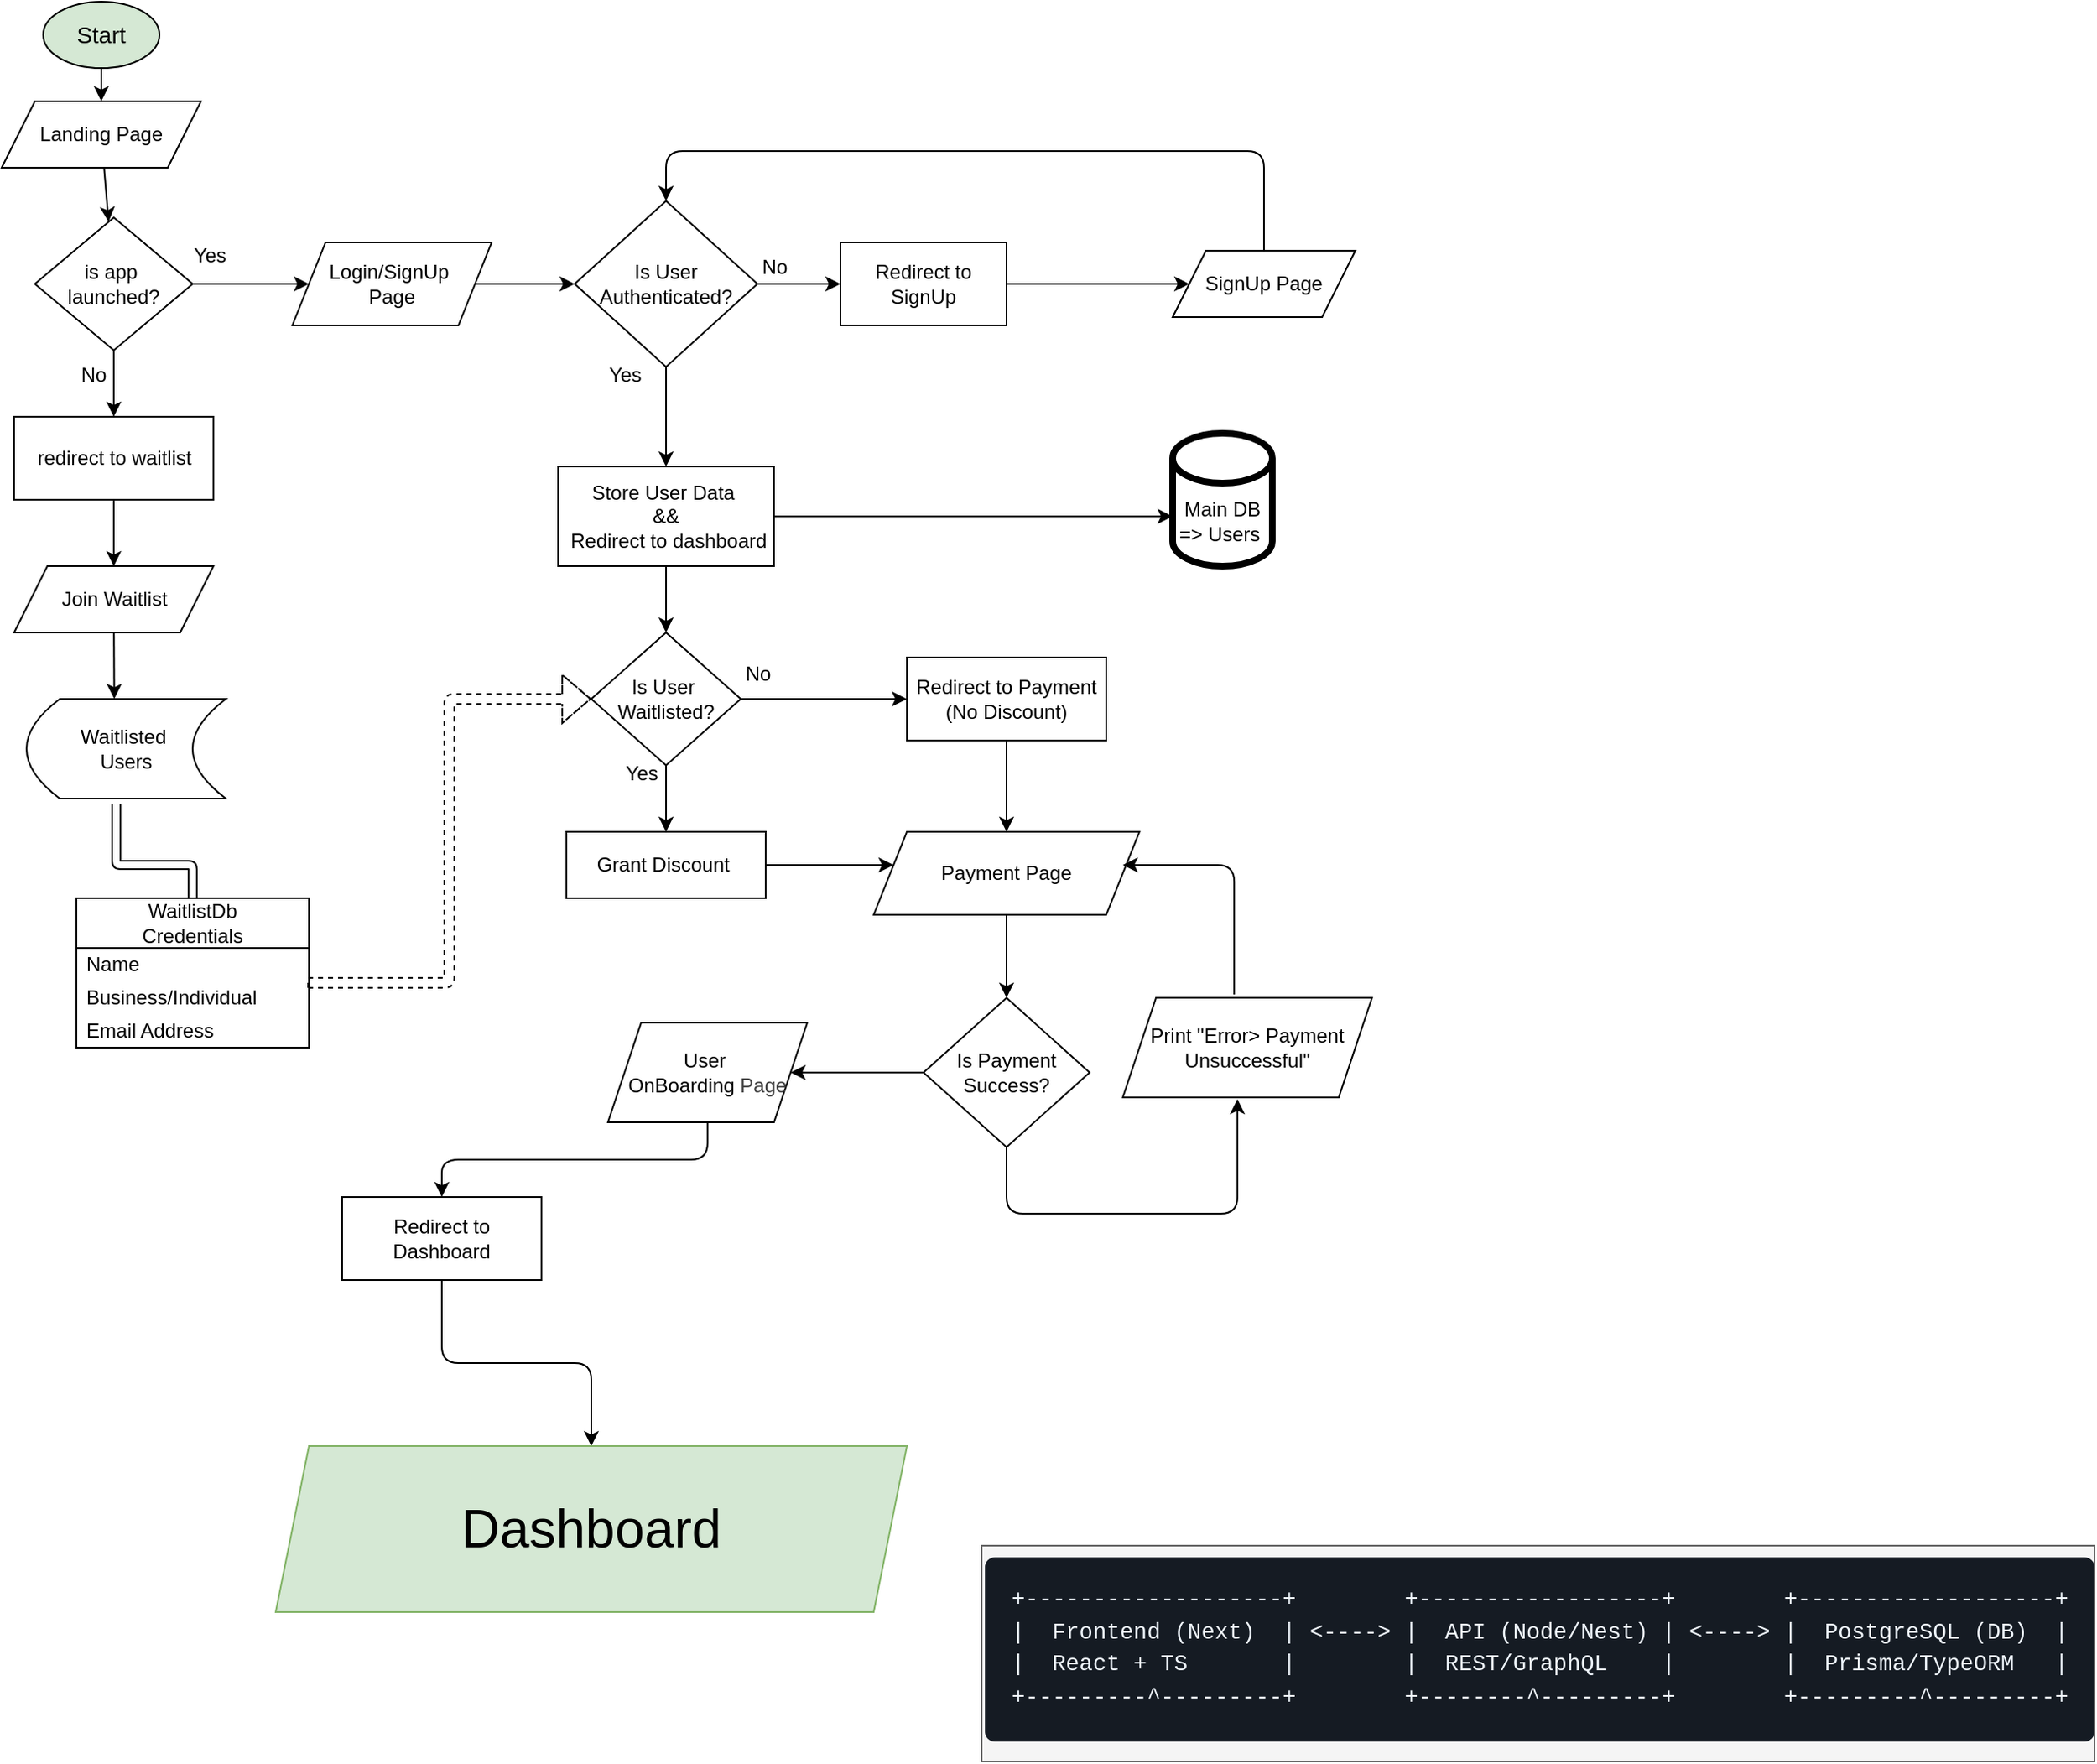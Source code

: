 <mxfile>
    <diagram id="OXz5BfU5yWl0Ero46KYN" name="Page-1">
        <mxGraphModel dx="662" dy="388" grid="1" gridSize="10" guides="1" tooltips="1" connect="1" arrows="1" fold="1" page="1" pageScale="1" pageWidth="850" pageHeight="1100" math="0" shadow="0">
            <root>
                <mxCell id="0"/>
                <mxCell id="1" parent="0"/>
                <mxCell id="8" value="" style="edgeStyle=none;html=1;" parent="1" source="2" target="7" edge="1">
                    <mxGeometry relative="1" as="geometry"/>
                </mxCell>
                <mxCell id="2" value="&lt;font style=&quot;font-size: 14px;&quot;&gt;Start&lt;/font&gt;" style="ellipse;whiteSpace=wrap;html=1;fillColor=#d5e8d4;strokeColor=light-dark(#000000,#446E2C);" parent="1" vertex="1">
                    <mxGeometry x="40" y="20" width="70" height="40" as="geometry"/>
                </mxCell>
                <mxCell id="10" value="" style="edgeStyle=none;html=1;" parent="1" source="7" target="9" edge="1">
                    <mxGeometry relative="1" as="geometry"/>
                </mxCell>
                <mxCell id="7" value="Landing Page" style="shape=parallelogram;perimeter=parallelogramPerimeter;whiteSpace=wrap;html=1;fixedSize=1;" parent="1" vertex="1">
                    <mxGeometry x="15" y="80" width="120" height="40" as="geometry"/>
                </mxCell>
                <mxCell id="14" value="" style="edgeStyle=none;html=1;" parent="1" source="9" target="13" edge="1">
                    <mxGeometry relative="1" as="geometry"/>
                </mxCell>
                <mxCell id="17" value="" style="edgeStyle=none;html=1;" parent="1" source="9" target="16" edge="1">
                    <mxGeometry relative="1" as="geometry"/>
                </mxCell>
                <mxCell id="9" value="is app&amp;nbsp;&lt;div&gt;launched?&lt;/div&gt;" style="rhombus;whiteSpace=wrap;html=1;" parent="1" vertex="1">
                    <mxGeometry x="35" y="150" width="95" height="80" as="geometry"/>
                </mxCell>
                <mxCell id="32" value="" style="edgeStyle=elbowEdgeStyle;elbow=vertical;html=1;" parent="1" source="13" target="31" edge="1">
                    <mxGeometry relative="1" as="geometry"/>
                </mxCell>
                <mxCell id="13" value="Login/SignUp&amp;nbsp;&lt;div&gt;Page&lt;/div&gt;" style="shape=parallelogram;perimeter=parallelogramPerimeter;whiteSpace=wrap;html=1;fixedSize=1;" parent="1" vertex="1">
                    <mxGeometry x="190" y="165" width="120" height="50" as="geometry"/>
                </mxCell>
                <mxCell id="15" value="Yes" style="text;html=1;align=center;verticalAlign=middle;resizable=0;points=[];autosize=1;strokeColor=none;fillColor=none;" parent="1" vertex="1">
                    <mxGeometry x="120" y="158" width="40" height="30" as="geometry"/>
                </mxCell>
                <mxCell id="20" value="" style="edgeStyle=none;html=1;" parent="1" source="16" target="19" edge="1">
                    <mxGeometry relative="1" as="geometry"/>
                </mxCell>
                <mxCell id="16" value="redirect to waitlist" style="whiteSpace=wrap;html=1;" parent="1" vertex="1">
                    <mxGeometry x="22.5" y="270" width="120" height="50" as="geometry"/>
                </mxCell>
                <mxCell id="18" value="No" style="text;html=1;align=center;verticalAlign=middle;resizable=0;points=[];autosize=1;strokeColor=none;fillColor=none;" parent="1" vertex="1">
                    <mxGeometry x="50" y="230" width="40" height="30" as="geometry"/>
                </mxCell>
                <mxCell id="22" value="" style="edgeStyle=none;html=1;" parent="1" source="19" edge="1">
                    <mxGeometry relative="1" as="geometry">
                        <mxPoint x="82.8" y="440" as="targetPoint"/>
                    </mxGeometry>
                </mxCell>
                <mxCell id="19" value="Join Waitlist" style="shape=parallelogram;perimeter=parallelogramPerimeter;whiteSpace=wrap;html=1;fixedSize=1;" parent="1" vertex="1">
                    <mxGeometry x="22.5" y="360" width="120" height="40" as="geometry"/>
                </mxCell>
                <mxCell id="28" style="edgeStyle=elbowEdgeStyle;shape=link;elbow=vertical;html=1;width=5;entryX=0.5;entryY=0;entryDx=0;entryDy=0;exitX=0.45;exitY=1.05;exitDx=0;exitDy=0;exitPerimeter=0;" parent="1" source="67" target="23" edge="1">
                    <mxGeometry relative="1" as="geometry">
                        <mxPoint x="83" y="550" as="targetPoint"/>
                        <mxPoint x="83" y="520" as="sourcePoint"/>
                        <Array as="points">
                            <mxPoint x="60" y="540"/>
                        </Array>
                    </mxGeometry>
                </mxCell>
                <mxCell id="23" value="WaitlistDb&lt;div&gt;Credentials&lt;/div&gt;" style="swimlane;fontStyle=0;childLayout=stackLayout;horizontal=1;startSize=30;horizontalStack=0;resizeParent=1;resizeParentMax=0;resizeLast=0;collapsible=1;marginBottom=0;whiteSpace=wrap;html=1;" parent="1" vertex="1">
                    <mxGeometry x="60" y="560" width="140" height="90" as="geometry"/>
                </mxCell>
                <mxCell id="24" value="Name" style="text;strokeColor=none;fillColor=none;align=left;verticalAlign=middle;spacingLeft=4;spacingRight=4;overflow=hidden;points=[[0,0.5],[1,0.5]];portConstraint=eastwest;rotatable=0;whiteSpace=wrap;html=1;" parent="23" vertex="1">
                    <mxGeometry y="30" width="140" height="20" as="geometry"/>
                </mxCell>
                <mxCell id="25" value="Business/Individual" style="text;strokeColor=none;fillColor=none;align=left;verticalAlign=middle;spacingLeft=4;spacingRight=4;overflow=hidden;points=[[0,0.5],[1,0.5]];portConstraint=eastwest;rotatable=0;whiteSpace=wrap;html=1;" parent="23" vertex="1">
                    <mxGeometry y="50" width="140" height="20" as="geometry"/>
                </mxCell>
                <mxCell id="26" value="Email Address" style="text;strokeColor=none;fillColor=none;align=left;verticalAlign=middle;spacingLeft=4;spacingRight=4;overflow=hidden;points=[[0,0.5],[1,0.5]];portConstraint=eastwest;rotatable=0;whiteSpace=wrap;html=1;" parent="23" vertex="1">
                    <mxGeometry y="70" width="140" height="20" as="geometry"/>
                </mxCell>
                <mxCell id="37" value="" style="edgeStyle=elbowEdgeStyle;elbow=vertical;html=1;" parent="1" source="31" target="36" edge="1">
                    <mxGeometry relative="1" as="geometry"/>
                </mxCell>
                <mxCell id="52" value="" style="edgeStyle=elbowEdgeStyle;elbow=vertical;html=1;" parent="1" source="31" target="51" edge="1">
                    <mxGeometry relative="1" as="geometry"/>
                </mxCell>
                <mxCell id="31" value="Is User Authenticated?" style="rhombus;whiteSpace=wrap;html=1;" parent="1" vertex="1">
                    <mxGeometry x="360" y="140" width="110" height="100" as="geometry"/>
                </mxCell>
                <mxCell id="40" value="" style="edgeStyle=elbowEdgeStyle;elbow=vertical;html=1;" parent="1" source="33" target="39" edge="1">
                    <mxGeometry relative="1" as="geometry"/>
                </mxCell>
                <mxCell id="42" value="" style="edgeStyle=elbowEdgeStyle;elbow=vertical;html=1;" parent="1" source="33" target="41" edge="1">
                    <mxGeometry relative="1" as="geometry"/>
                </mxCell>
                <mxCell id="33" value="Is User&amp;nbsp;&lt;div&gt;Waitlisted?&lt;/div&gt;" style="rhombus;whiteSpace=wrap;html=1;" parent="1" vertex="1">
                    <mxGeometry x="370" y="400" width="90" height="80" as="geometry"/>
                </mxCell>
                <mxCell id="35" value="Yes" style="text;html=1;align=center;verticalAlign=middle;resizable=0;points=[];autosize=1;strokeColor=none;fillColor=none;" parent="1" vertex="1">
                    <mxGeometry x="370" y="230" width="40" height="30" as="geometry"/>
                </mxCell>
                <mxCell id="44" value="" style="edgeStyle=elbowEdgeStyle;elbow=vertical;html=1;" parent="1" source="36" target="43" edge="1">
                    <mxGeometry relative="1" as="geometry"/>
                </mxCell>
                <mxCell id="36" value="Redirect to SignUp" style="whiteSpace=wrap;html=1;" parent="1" vertex="1">
                    <mxGeometry x="520" y="165" width="100" height="50" as="geometry"/>
                </mxCell>
                <mxCell id="38" value="No" style="text;html=1;align=center;verticalAlign=middle;resizable=0;points=[];autosize=1;strokeColor=none;fillColor=none;" parent="1" vertex="1">
                    <mxGeometry x="460" y="165" width="40" height="30" as="geometry"/>
                </mxCell>
                <mxCell id="65" value="" style="edgeStyle=elbowEdgeStyle;elbow=vertical;html=1;" parent="1" source="39" target="62" edge="1">
                    <mxGeometry relative="1" as="geometry"/>
                </mxCell>
                <mxCell id="39" value="Grant Discount&amp;nbsp;" style="whiteSpace=wrap;html=1;" parent="1" vertex="1">
                    <mxGeometry x="355" y="520" width="120" height="40" as="geometry"/>
                </mxCell>
                <mxCell id="66" value="" style="edgeStyle=elbowEdgeStyle;elbow=vertical;html=1;" parent="1" source="41" target="62" edge="1">
                    <mxGeometry relative="1" as="geometry"/>
                </mxCell>
                <mxCell id="41" value="Redirect to Payment&lt;div&gt;(No Discount)&lt;/div&gt;" style="whiteSpace=wrap;html=1;" parent="1" vertex="1">
                    <mxGeometry x="560" y="415" width="120" height="50" as="geometry"/>
                </mxCell>
                <mxCell id="47" style="edgeStyle=elbowEdgeStyle;elbow=vertical;html=1;entryX=0.5;entryY=0;entryDx=0;entryDy=0;" parent="1" source="43" target="31" edge="1">
                    <mxGeometry relative="1" as="geometry">
                        <Array as="points">
                            <mxPoint x="590" y="110"/>
                        </Array>
                    </mxGeometry>
                </mxCell>
                <mxCell id="43" value="SignUp Page" style="shape=parallelogram;perimeter=parallelogramPerimeter;whiteSpace=wrap;html=1;fixedSize=1;" parent="1" vertex="1">
                    <mxGeometry x="720" y="170" width="110" height="40" as="geometry"/>
                </mxCell>
                <mxCell id="49" value="Main DB =&amp;gt; Users&amp;nbsp;" style="shape=cylinder3;whiteSpace=wrap;html=1;boundedLbl=1;backgroundOutline=1;size=15;strokeWidth=4;" parent="1" vertex="1">
                    <mxGeometry x="720" y="280" width="60" height="80" as="geometry"/>
                </mxCell>
                <mxCell id="53" value="" style="edgeStyle=elbowEdgeStyle;elbow=vertical;html=1;" parent="1" source="51" target="49" edge="1">
                    <mxGeometry relative="1" as="geometry"/>
                </mxCell>
                <mxCell id="54" value="" style="edgeStyle=elbowEdgeStyle;elbow=vertical;html=1;" parent="1" source="51" target="33" edge="1">
                    <mxGeometry relative="1" as="geometry"/>
                </mxCell>
                <mxCell id="51" value="Store User Data&amp;nbsp;&lt;div&gt;&amp;amp;&amp;amp;&lt;/div&gt;&lt;div&gt;&amp;nbsp;Redirect to dashboard&lt;/div&gt;" style="rounded=0;whiteSpace=wrap;html=1;" parent="1" vertex="1">
                    <mxGeometry x="350" y="300" width="130" height="60" as="geometry"/>
                </mxCell>
                <mxCell id="55" style="edgeStyle=elbowEdgeStyle;shape=flexArrow;html=1;entryX=0;entryY=0.5;entryDx=0;entryDy=0;exitX=0.993;exitY=0.05;exitDx=0;exitDy=0;exitPerimeter=0;endWidth=22;endSize=5.33;dashed=1;sourcePerimeterSpacing=10;width=6;" parent="1" source="25" target="33" edge="1">
                    <mxGeometry relative="1" as="geometry">
                        <mxPoint x="210" y="610" as="sourcePoint"/>
                    </mxGeometry>
                </mxCell>
                <mxCell id="60" value="No" style="text;html=1;align=center;verticalAlign=middle;resizable=0;points=[];autosize=1;strokeColor=none;fillColor=none;" parent="1" vertex="1">
                    <mxGeometry x="450" y="410" width="40" height="30" as="geometry"/>
                </mxCell>
                <mxCell id="61" value="Yes" style="text;html=1;align=center;verticalAlign=middle;resizable=0;points=[];autosize=1;strokeColor=none;fillColor=none;" parent="1" vertex="1">
                    <mxGeometry x="380" y="470" width="40" height="30" as="geometry"/>
                </mxCell>
                <mxCell id="69" value="" style="edgeStyle=elbowEdgeStyle;elbow=vertical;html=1;" parent="1" source="62" target="68" edge="1">
                    <mxGeometry relative="1" as="geometry"/>
                </mxCell>
                <mxCell id="62" value="Payment Page" style="shape=parallelogram;perimeter=parallelogramPerimeter;whiteSpace=wrap;html=1;fixedSize=1;" parent="1" vertex="1">
                    <mxGeometry x="540" y="520" width="160" height="50" as="geometry"/>
                </mxCell>
                <mxCell id="67" value="Waitlisted&amp;nbsp;&lt;div&gt;Users&lt;/div&gt;" style="shape=dataStorage;whiteSpace=wrap;html=1;fixedSize=1;" parent="1" vertex="1">
                    <mxGeometry x="30" y="440" width="120" height="60" as="geometry"/>
                </mxCell>
                <mxCell id="71" value="" style="edgeStyle=elbowEdgeStyle;elbow=vertical;html=1;" parent="1" source="68" target="70" edge="1">
                    <mxGeometry relative="1" as="geometry"/>
                </mxCell>
                <mxCell id="72" style="edgeStyle=elbowEdgeStyle;elbow=vertical;html=1;exitX=0.5;exitY=1;exitDx=0;exitDy=0;entryX=0.46;entryY=1.017;entryDx=0;entryDy=0;entryPerimeter=0;" parent="1" source="68" target="73" edge="1">
                    <mxGeometry relative="1" as="geometry">
                        <mxPoint x="760" y="700" as="targetPoint"/>
                        <mxPoint x="530" y="710" as="sourcePoint"/>
                        <Array as="points">
                            <mxPoint x="760" y="750"/>
                        </Array>
                    </mxGeometry>
                </mxCell>
                <mxCell id="68" value="Is Payment Success?" style="rhombus;whiteSpace=wrap;html=1;" parent="1" vertex="1">
                    <mxGeometry x="570" y="620" width="100" height="90" as="geometry"/>
                </mxCell>
                <mxCell id="76" value="" style="edgeStyle=elbowEdgeStyle;elbow=vertical;html=1;" parent="1" source="70" target="75" edge="1">
                    <mxGeometry relative="1" as="geometry"/>
                </mxCell>
                <mxCell id="70" value="User&amp;nbsp;&lt;div&gt;OnBoarding&lt;span style=&quot;color: rgb(63, 63, 63); background-color: transparent;&quot;&gt;&amp;nbsp;Page&lt;/span&gt;&lt;/div&gt;" style="shape=parallelogram;perimeter=parallelogramPerimeter;whiteSpace=wrap;html=1;fixedSize=1;" parent="1" vertex="1">
                    <mxGeometry x="380" y="635" width="120" height="60" as="geometry"/>
                </mxCell>
                <mxCell id="74" style="edgeStyle=elbowEdgeStyle;elbow=vertical;html=1;exitX=0.447;exitY=-0.033;exitDx=0;exitDy=0;exitPerimeter=0;" parent="1" source="73" edge="1">
                    <mxGeometry relative="1" as="geometry">
                        <mxPoint x="757" y="610" as="sourcePoint"/>
                        <mxPoint x="690" y="540" as="targetPoint"/>
                        <Array as="points">
                            <mxPoint x="772" y="540"/>
                        </Array>
                    </mxGeometry>
                </mxCell>
                <mxCell id="73" value="Print &quot;Error&amp;gt; Payment Unsuccessful&quot;" style="shape=parallelogram;perimeter=parallelogramPerimeter;whiteSpace=wrap;html=1;fixedSize=1;" parent="1" vertex="1">
                    <mxGeometry x="690" y="620" width="150" height="60" as="geometry"/>
                </mxCell>
                <mxCell id="78" value="" style="edgeStyle=elbowEdgeStyle;elbow=vertical;html=1;" parent="1" source="75" target="77" edge="1">
                    <mxGeometry relative="1" as="geometry"/>
                </mxCell>
                <mxCell id="75" value="Redirect to Dashboard" style="whiteSpace=wrap;html=1;" parent="1" vertex="1">
                    <mxGeometry x="220" y="740" width="120" height="50" as="geometry"/>
                </mxCell>
                <mxCell id="77" value="&lt;font style=&quot;font-size: 32px;&quot;&gt;Dashboard&lt;/font&gt;" style="shape=parallelogram;perimeter=parallelogramPerimeter;whiteSpace=wrap;html=1;fixedSize=1;fillColor=#d5e8d4;strokeColor=#82b366;" parent="1" vertex="1">
                    <mxGeometry x="180" y="890" width="380" height="100" as="geometry"/>
                </mxCell>
                <mxCell id="79" value="&lt;pre class=&quot;notranslate&quot; style=&quot;box-sizing: border-box; font-family: &amp;quot;Monaspace Neon&amp;quot;, ui-monospace, SFMono-Regular, &amp;quot;SF Mono&amp;quot;, Menlo, Consolas, &amp;quot;Liberation Mono&amp;quot;, monospace; font-size: 13.6px; margin-top: 0px; margin-bottom: 0px; tab-size: 4; overflow-wrap: normal; padding: 16px; overflow: auto; line-height: 1.45; color: rgb(240, 246, 252); background-color: rgb(21, 27, 35); border-radius: 6px; font-style: normal; font-variant-ligatures: normal; font-variant-caps: normal; font-weight: 400; letter-spacing: normal; orphans: 2; text-align: start; text-indent: 0px; text-transform: none; widows: 2; word-spacing: 0px; -webkit-text-stroke-width: 0px; text-decoration-thickness: initial; text-decoration-style: initial; text-decoration-color: initial;&quot;&gt;&lt;code style=&quot;box-sizing: border-box; font-family: &amp;quot;Monaspace Neon&amp;quot;, ui-monospace, SFMono-Regular, &amp;quot;SF Mono&amp;quot;, Menlo, Consolas, &amp;quot;Liberation Mono&amp;quot;, monospace; font-size: 13.6px; tab-size: 4; padding: 0px; margin: 0px; white-space: pre; background: rgba(0, 0, 0, 0); border-radius: 6px; word-break: normal; border: 0px; display: inline; overflow: visible; line-height: inherit; overflow-wrap: normal;&quot;&gt;+-------------------+        +------------------+        +-------------------+&#xa;|  Frontend (Next)  | &amp;lt;----&amp;gt; |  API (Node/Nest) | &amp;lt;----&amp;gt; |  PostgreSQL (DB)  |&#xa;|  React + TS       |        |  REST/GraphQL    |        |  Prisma/TypeORM   |&#xa;+---------^---------+        +--------^---------+        +---------^---------+&lt;/code&gt;&lt;/pre&gt;" style="text;whiteSpace=wrap;html=1;fillColor=#f5f5f5;fontColor=#333333;strokeColor=#666666;" vertex="1" parent="1">
                    <mxGeometry x="605" y="950" width="670" height="130" as="geometry"/>
                </mxCell>
            </root>
        </mxGraphModel>
    </diagram>
</mxfile>